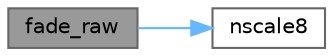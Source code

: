 digraph "fade_raw"
{
 // INTERACTIVE_SVG=YES
 // LATEX_PDF_SIZE
  bgcolor="transparent";
  edge [fontname=Helvetica,fontsize=10,labelfontname=Helvetica,labelfontsize=10];
  node [fontname=Helvetica,fontsize=10,shape=box,height=0.2,width=0.4];
  rankdir="LR";
  Node1 [id="Node000001",label="fade_raw",height=0.2,width=0.4,color="gray40", fillcolor="grey60", style="filled", fontcolor="black",tooltip="Reduce the brightness of an array of pixels all at once."];
  Node1 -> Node2 [id="edge1_Node000001_Node000002",color="steelblue1",style="solid",tooltip=" "];
  Node2 [id="Node000002",label="nscale8",height=0.2,width=0.4,color="grey40", fillcolor="white", style="filled",URL="$d3/d1c/group___color_fades_gad0356fc313196732e7cd4e64f506f82b.html#gad0356fc313196732e7cd4e64f506f82b",tooltip="Scale the brightness of an array of pixels all at once."];
}

